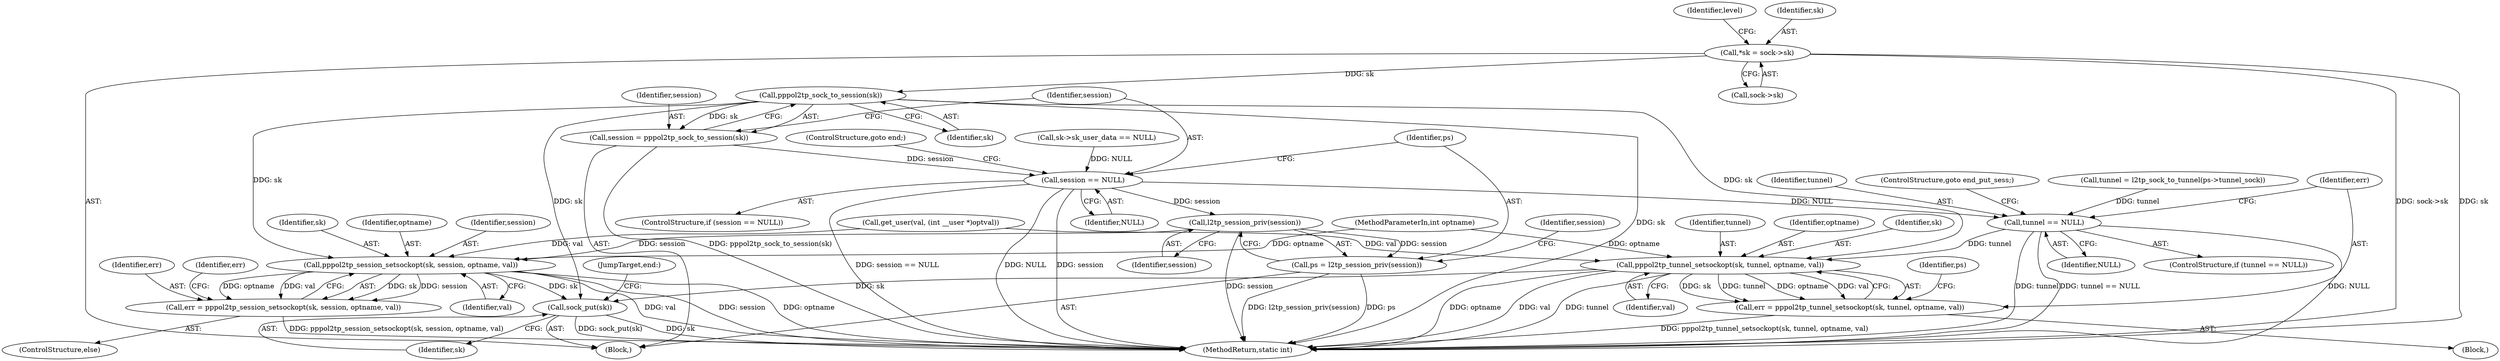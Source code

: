 digraph "0_linux_3cf521f7dc87c031617fd47e4b7aa2593c2f3daf_0@pointer" {
"1000161" [label="(Call,pppol2tp_sock_to_session(sk))"];
"1000110" [label="(Call,*sk = sock->sk)"];
"1000159" [label="(Call,session = pppol2tp_sock_to_session(sk))"];
"1000164" [label="(Call,session == NULL)"];
"1000170" [label="(Call,l2tp_session_priv(session))"];
"1000168" [label="(Call,ps = l2tp_session_priv(session))"];
"1000214" [label="(Call,pppol2tp_session_setsockopt(sk, session, optname, val))"];
"1000212" [label="(Call,err = pppol2tp_session_setsockopt(sk, session, optname, val))"];
"1000223" [label="(Call,sock_put(sk))"];
"1000196" [label="(Call,tunnel == NULL)"];
"1000202" [label="(Call,pppol2tp_tunnel_setsockopt(sk, tunnel, optname, val))"];
"1000200" [label="(Call,err = pppol2tp_tunnel_setsockopt(sk, tunnel, optname, val))"];
"1000108" [label="(Block,)"];
"1000224" [label="(Identifier,sk)"];
"1000201" [label="(Identifier,err)"];
"1000200" [label="(Call,err = pppol2tp_tunnel_setsockopt(sk, tunnel, optname, val))"];
"1000164" [label="(Call,session == NULL)"];
"1000112" [label="(Call,sock->sk)"];
"1000105" [label="(MethodParameterIn,int optname)"];
"1000163" [label="(ControlStructure,if (session == NULL))"];
"1000171" [label="(Identifier,session)"];
"1000184" [label="(Block,)"];
"1000228" [label="(MethodReturn,static int)"];
"1000218" [label="(Identifier,val)"];
"1000197" [label="(Identifier,tunnel)"];
"1000223" [label="(Call,sock_put(sk))"];
"1000213" [label="(Identifier,err)"];
"1000225" [label="(JumpTarget,end:)"];
"1000159" [label="(Call,session = pppol2tp_sock_to_session(sk))"];
"1000149" [label="(Call,sk->sk_user_data == NULL)"];
"1000206" [label="(Identifier,val)"];
"1000110" [label="(Call,*sk = sock->sk)"];
"1000169" [label="(Identifier,ps)"];
"1000204" [label="(Identifier,tunnel)"];
"1000216" [label="(Identifier,session)"];
"1000205" [label="(Identifier,optname)"];
"1000199" [label="(ControlStructure,goto end_put_sess;)"];
"1000202" [label="(Call,pppol2tp_tunnel_setsockopt(sk, tunnel, optname, val))"];
"1000214" [label="(Call,pppol2tp_session_setsockopt(sk, session, optname, val))"];
"1000176" [label="(Identifier,session)"];
"1000166" [label="(Identifier,NULL)"];
"1000162" [label="(Identifier,sk)"];
"1000165" [label="(Identifier,session)"];
"1000209" [label="(Identifier,ps)"];
"1000203" [label="(Identifier,sk)"];
"1000122" [label="(Identifier,level)"];
"1000167" [label="(ControlStructure,goto end;)"];
"1000170" [label="(Call,l2tp_session_priv(session))"];
"1000215" [label="(Identifier,sk)"];
"1000211" [label="(ControlStructure,else)"];
"1000220" [label="(Identifier,err)"];
"1000196" [label="(Call,tunnel == NULL)"];
"1000212" [label="(Call,err = pppol2tp_session_setsockopt(sk, session, optname, val))"];
"1000168" [label="(Call,ps = l2tp_session_priv(session))"];
"1000111" [label="(Identifier,sk)"];
"1000195" [label="(ControlStructure,if (tunnel == NULL))"];
"1000189" [label="(Call,tunnel = l2tp_sock_to_tunnel(ps->tunnel_sock))"];
"1000217" [label="(Identifier,optname)"];
"1000198" [label="(Identifier,NULL)"];
"1000161" [label="(Call,pppol2tp_sock_to_session(sk))"];
"1000136" [label="(Call,get_user(val, (int __user *)optval))"];
"1000160" [label="(Identifier,session)"];
"1000161" -> "1000159"  [label="AST: "];
"1000161" -> "1000162"  [label="CFG: "];
"1000162" -> "1000161"  [label="AST: "];
"1000159" -> "1000161"  [label="CFG: "];
"1000161" -> "1000228"  [label="DDG: sk"];
"1000161" -> "1000159"  [label="DDG: sk"];
"1000110" -> "1000161"  [label="DDG: sk"];
"1000161" -> "1000202"  [label="DDG: sk"];
"1000161" -> "1000214"  [label="DDG: sk"];
"1000161" -> "1000223"  [label="DDG: sk"];
"1000110" -> "1000108"  [label="AST: "];
"1000110" -> "1000112"  [label="CFG: "];
"1000111" -> "1000110"  [label="AST: "];
"1000112" -> "1000110"  [label="AST: "];
"1000122" -> "1000110"  [label="CFG: "];
"1000110" -> "1000228"  [label="DDG: sock->sk"];
"1000110" -> "1000228"  [label="DDG: sk"];
"1000159" -> "1000108"  [label="AST: "];
"1000160" -> "1000159"  [label="AST: "];
"1000165" -> "1000159"  [label="CFG: "];
"1000159" -> "1000228"  [label="DDG: pppol2tp_sock_to_session(sk)"];
"1000159" -> "1000164"  [label="DDG: session"];
"1000164" -> "1000163"  [label="AST: "];
"1000164" -> "1000166"  [label="CFG: "];
"1000165" -> "1000164"  [label="AST: "];
"1000166" -> "1000164"  [label="AST: "];
"1000167" -> "1000164"  [label="CFG: "];
"1000169" -> "1000164"  [label="CFG: "];
"1000164" -> "1000228"  [label="DDG: session == NULL"];
"1000164" -> "1000228"  [label="DDG: NULL"];
"1000164" -> "1000228"  [label="DDG: session"];
"1000149" -> "1000164"  [label="DDG: NULL"];
"1000164" -> "1000170"  [label="DDG: session"];
"1000164" -> "1000196"  [label="DDG: NULL"];
"1000170" -> "1000168"  [label="AST: "];
"1000170" -> "1000171"  [label="CFG: "];
"1000171" -> "1000170"  [label="AST: "];
"1000168" -> "1000170"  [label="CFG: "];
"1000170" -> "1000228"  [label="DDG: session"];
"1000170" -> "1000168"  [label="DDG: session"];
"1000170" -> "1000214"  [label="DDG: session"];
"1000168" -> "1000108"  [label="AST: "];
"1000169" -> "1000168"  [label="AST: "];
"1000176" -> "1000168"  [label="CFG: "];
"1000168" -> "1000228"  [label="DDG: ps"];
"1000168" -> "1000228"  [label="DDG: l2tp_session_priv(session)"];
"1000214" -> "1000212"  [label="AST: "];
"1000214" -> "1000218"  [label="CFG: "];
"1000215" -> "1000214"  [label="AST: "];
"1000216" -> "1000214"  [label="AST: "];
"1000217" -> "1000214"  [label="AST: "];
"1000218" -> "1000214"  [label="AST: "];
"1000212" -> "1000214"  [label="CFG: "];
"1000214" -> "1000228"  [label="DDG: session"];
"1000214" -> "1000228"  [label="DDG: optname"];
"1000214" -> "1000228"  [label="DDG: val"];
"1000214" -> "1000212"  [label="DDG: sk"];
"1000214" -> "1000212"  [label="DDG: session"];
"1000214" -> "1000212"  [label="DDG: optname"];
"1000214" -> "1000212"  [label="DDG: val"];
"1000105" -> "1000214"  [label="DDG: optname"];
"1000136" -> "1000214"  [label="DDG: val"];
"1000214" -> "1000223"  [label="DDG: sk"];
"1000212" -> "1000211"  [label="AST: "];
"1000213" -> "1000212"  [label="AST: "];
"1000220" -> "1000212"  [label="CFG: "];
"1000212" -> "1000228"  [label="DDG: pppol2tp_session_setsockopt(sk, session, optname, val)"];
"1000223" -> "1000108"  [label="AST: "];
"1000223" -> "1000224"  [label="CFG: "];
"1000224" -> "1000223"  [label="AST: "];
"1000225" -> "1000223"  [label="CFG: "];
"1000223" -> "1000228"  [label="DDG: sock_put(sk)"];
"1000223" -> "1000228"  [label="DDG: sk"];
"1000202" -> "1000223"  [label="DDG: sk"];
"1000196" -> "1000195"  [label="AST: "];
"1000196" -> "1000198"  [label="CFG: "];
"1000197" -> "1000196"  [label="AST: "];
"1000198" -> "1000196"  [label="AST: "];
"1000199" -> "1000196"  [label="CFG: "];
"1000201" -> "1000196"  [label="CFG: "];
"1000196" -> "1000228"  [label="DDG: tunnel"];
"1000196" -> "1000228"  [label="DDG: tunnel == NULL"];
"1000196" -> "1000228"  [label="DDG: NULL"];
"1000189" -> "1000196"  [label="DDG: tunnel"];
"1000196" -> "1000202"  [label="DDG: tunnel"];
"1000202" -> "1000200"  [label="AST: "];
"1000202" -> "1000206"  [label="CFG: "];
"1000203" -> "1000202"  [label="AST: "];
"1000204" -> "1000202"  [label="AST: "];
"1000205" -> "1000202"  [label="AST: "];
"1000206" -> "1000202"  [label="AST: "];
"1000200" -> "1000202"  [label="CFG: "];
"1000202" -> "1000228"  [label="DDG: optname"];
"1000202" -> "1000228"  [label="DDG: val"];
"1000202" -> "1000228"  [label="DDG: tunnel"];
"1000202" -> "1000200"  [label="DDG: sk"];
"1000202" -> "1000200"  [label="DDG: tunnel"];
"1000202" -> "1000200"  [label="DDG: optname"];
"1000202" -> "1000200"  [label="DDG: val"];
"1000105" -> "1000202"  [label="DDG: optname"];
"1000136" -> "1000202"  [label="DDG: val"];
"1000200" -> "1000184"  [label="AST: "];
"1000201" -> "1000200"  [label="AST: "];
"1000209" -> "1000200"  [label="CFG: "];
"1000200" -> "1000228"  [label="DDG: pppol2tp_tunnel_setsockopt(sk, tunnel, optname, val)"];
}
